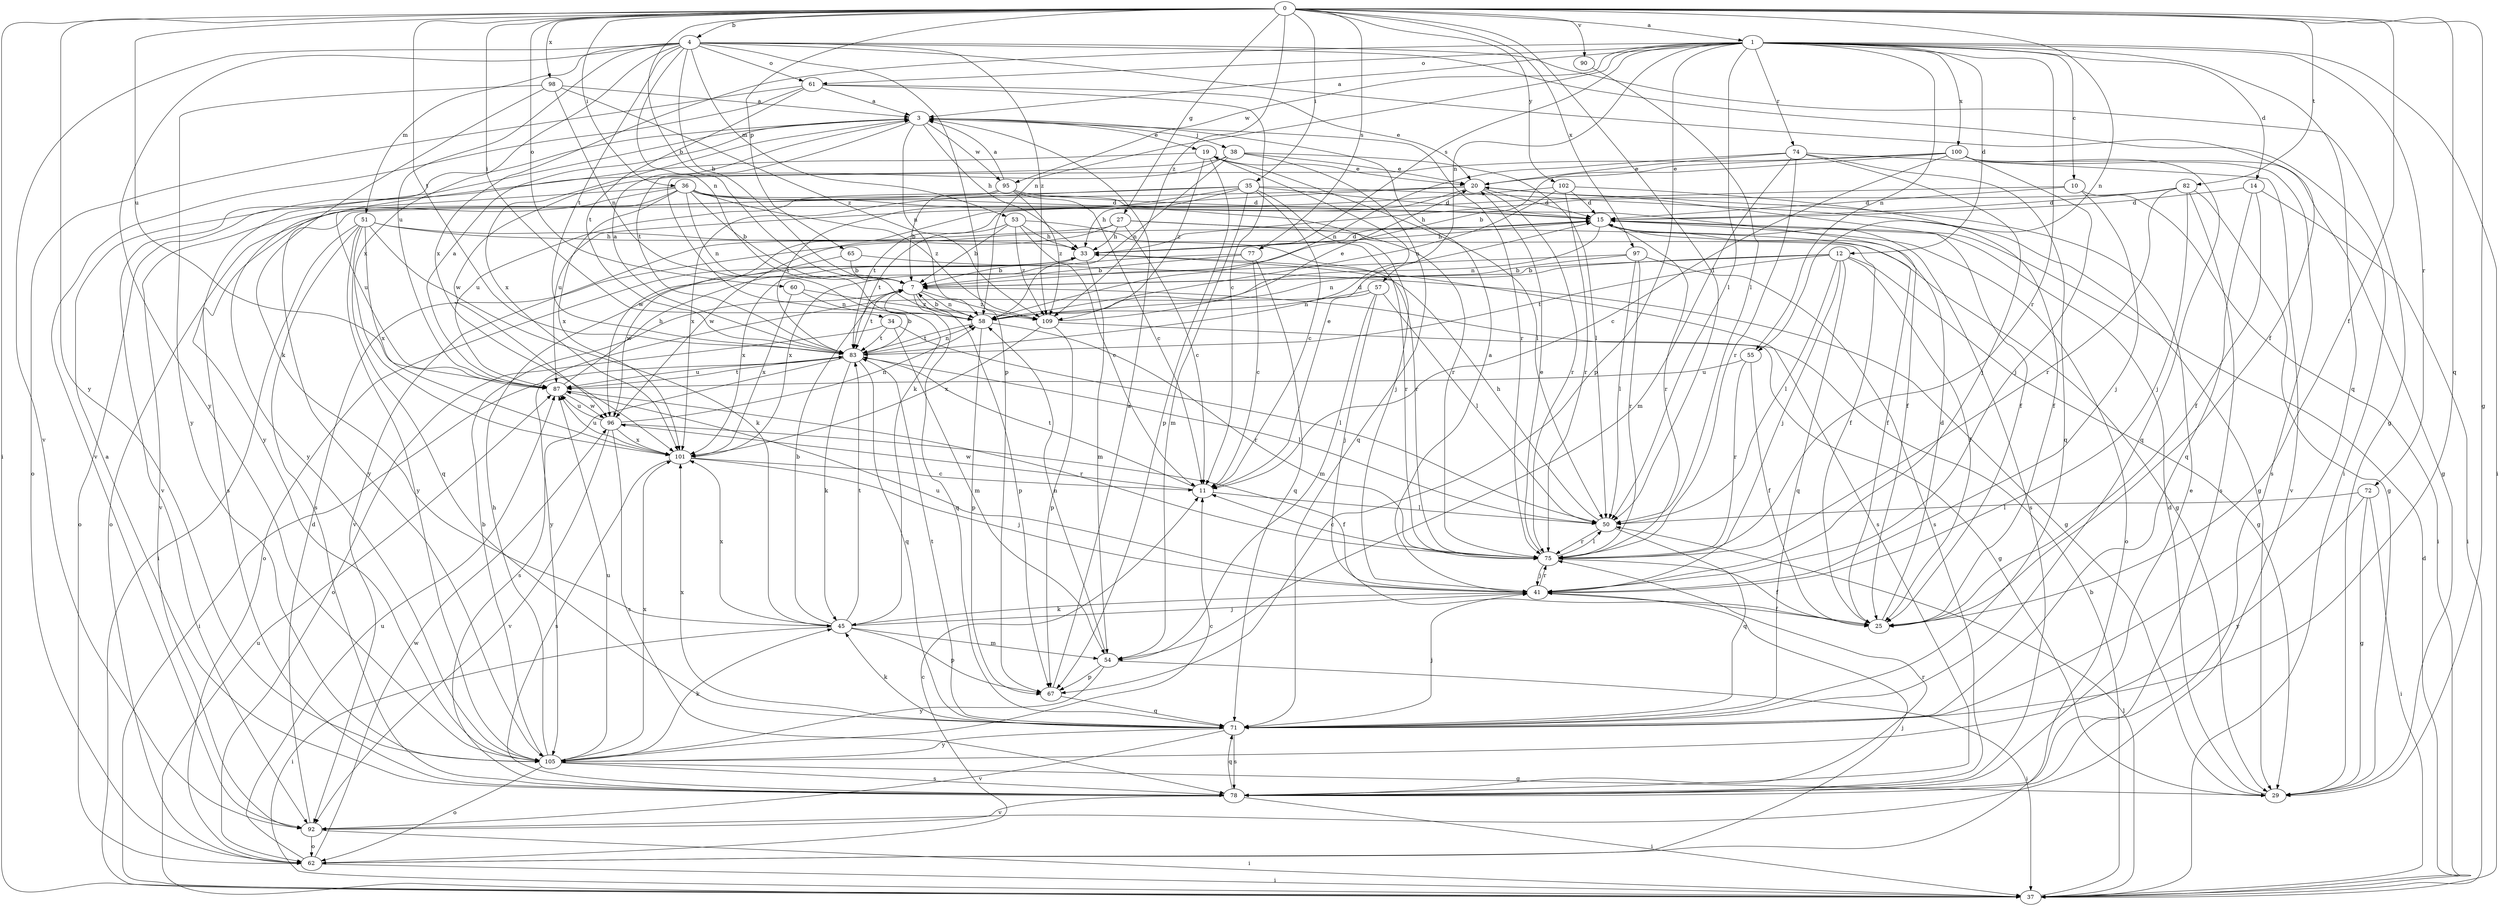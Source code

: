strict digraph  {
0;
1;
3;
4;
7;
10;
11;
12;
14;
15;
19;
20;
25;
27;
29;
33;
34;
35;
36;
37;
38;
41;
45;
50;
51;
53;
54;
55;
57;
58;
60;
61;
62;
65;
67;
71;
72;
74;
75;
77;
78;
82;
83;
87;
90;
92;
95;
96;
97;
98;
100;
101;
102;
105;
109;
0 -> 1  [label=a];
0 -> 4  [label=b];
0 -> 7  [label=b];
0 -> 25  [label=f];
0 -> 27  [label=g];
0 -> 29  [label=g];
0 -> 34  [label=i];
0 -> 35  [label=i];
0 -> 36  [label=i];
0 -> 37  [label=i];
0 -> 50  [label=l];
0 -> 55  [label=n];
0 -> 60  [label=o];
0 -> 65  [label=p];
0 -> 71  [label=q];
0 -> 77  [label=s];
0 -> 82  [label=t];
0 -> 83  [label=t];
0 -> 87  [label=u];
0 -> 90  [label=v];
0 -> 97  [label=x];
0 -> 98  [label=x];
0 -> 102  [label=y];
0 -> 105  [label=y];
0 -> 109  [label=z];
1 -> 3  [label=a];
1 -> 10  [label=c];
1 -> 12  [label=d];
1 -> 14  [label=d];
1 -> 37  [label=i];
1 -> 50  [label=l];
1 -> 55  [label=n];
1 -> 57  [label=n];
1 -> 58  [label=n];
1 -> 61  [label=o];
1 -> 67  [label=p];
1 -> 71  [label=q];
1 -> 72  [label=r];
1 -> 74  [label=r];
1 -> 75  [label=r];
1 -> 77  [label=s];
1 -> 95  [label=w];
1 -> 100  [label=x];
1 -> 101  [label=x];
3 -> 19  [label=e];
3 -> 33  [label=h];
3 -> 38  [label=j];
3 -> 58  [label=n];
3 -> 75  [label=r];
3 -> 83  [label=t];
3 -> 95  [label=w];
3 -> 101  [label=x];
3 -> 105  [label=y];
4 -> 7  [label=b];
4 -> 25  [label=f];
4 -> 29  [label=g];
4 -> 37  [label=i];
4 -> 51  [label=m];
4 -> 53  [label=m];
4 -> 58  [label=n];
4 -> 61  [label=o];
4 -> 67  [label=p];
4 -> 83  [label=t];
4 -> 87  [label=u];
4 -> 92  [label=v];
4 -> 101  [label=x];
4 -> 105  [label=y];
4 -> 109  [label=z];
7 -> 58  [label=n];
7 -> 67  [label=p];
7 -> 71  [label=q];
7 -> 83  [label=t];
7 -> 109  [label=z];
10 -> 15  [label=d];
10 -> 37  [label=i];
10 -> 41  [label=j];
10 -> 83  [label=t];
11 -> 19  [label=e];
11 -> 50  [label=l];
11 -> 83  [label=t];
11 -> 96  [label=w];
12 -> 7  [label=b];
12 -> 25  [label=f];
12 -> 29  [label=g];
12 -> 41  [label=j];
12 -> 50  [label=l];
12 -> 58  [label=n];
12 -> 71  [label=q];
12 -> 83  [label=t];
14 -> 15  [label=d];
14 -> 25  [label=f];
14 -> 37  [label=i];
14 -> 71  [label=q];
15 -> 25  [label=f];
15 -> 33  [label=h];
15 -> 58  [label=n];
15 -> 62  [label=o];
15 -> 75  [label=r];
15 -> 78  [label=s];
19 -> 20  [label=e];
19 -> 50  [label=l];
19 -> 67  [label=p];
19 -> 105  [label=y];
19 -> 109  [label=z];
20 -> 15  [label=d];
20 -> 25  [label=f];
20 -> 62  [label=o];
20 -> 75  [label=r];
20 -> 87  [label=u];
20 -> 96  [label=w];
25 -> 15  [label=d];
27 -> 11  [label=c];
27 -> 25  [label=f];
27 -> 29  [label=g];
27 -> 33  [label=h];
27 -> 92  [label=v];
27 -> 96  [label=w];
29 -> 15  [label=d];
33 -> 7  [label=b];
33 -> 15  [label=d];
33 -> 54  [label=m];
33 -> 62  [label=o];
33 -> 78  [label=s];
34 -> 50  [label=l];
34 -> 54  [label=m];
34 -> 62  [label=o];
34 -> 83  [label=t];
35 -> 11  [label=c];
35 -> 15  [label=d];
35 -> 29  [label=g];
35 -> 33  [label=h];
35 -> 41  [label=j];
35 -> 54  [label=m];
35 -> 83  [label=t];
35 -> 87  [label=u];
35 -> 101  [label=x];
36 -> 7  [label=b];
36 -> 15  [label=d];
36 -> 25  [label=f];
36 -> 58  [label=n];
36 -> 62  [label=o];
36 -> 75  [label=r];
36 -> 87  [label=u];
36 -> 92  [label=v];
36 -> 101  [label=x];
36 -> 109  [label=z];
37 -> 7  [label=b];
37 -> 15  [label=d];
37 -> 50  [label=l];
37 -> 87  [label=u];
38 -> 20  [label=e];
38 -> 50  [label=l];
38 -> 58  [label=n];
38 -> 71  [label=q];
38 -> 92  [label=v];
38 -> 96  [label=w];
41 -> 3  [label=a];
41 -> 25  [label=f];
41 -> 45  [label=k];
41 -> 75  [label=r];
41 -> 87  [label=u];
45 -> 7  [label=b];
45 -> 37  [label=i];
45 -> 41  [label=j];
45 -> 54  [label=m];
45 -> 67  [label=p];
45 -> 83  [label=t];
45 -> 101  [label=x];
50 -> 33  [label=h];
50 -> 71  [label=q];
50 -> 75  [label=r];
51 -> 33  [label=h];
51 -> 37  [label=i];
51 -> 45  [label=k];
51 -> 71  [label=q];
51 -> 75  [label=r];
51 -> 78  [label=s];
51 -> 101  [label=x];
51 -> 105  [label=y];
53 -> 7  [label=b];
53 -> 11  [label=c];
53 -> 33  [label=h];
53 -> 75  [label=r];
53 -> 83  [label=t];
53 -> 109  [label=z];
54 -> 37  [label=i];
54 -> 58  [label=n];
54 -> 67  [label=p];
54 -> 105  [label=y];
55 -> 25  [label=f];
55 -> 75  [label=r];
55 -> 87  [label=u];
57 -> 41  [label=j];
57 -> 50  [label=l];
57 -> 54  [label=m];
57 -> 58  [label=n];
57 -> 105  [label=y];
58 -> 7  [label=b];
58 -> 67  [label=p];
58 -> 75  [label=r];
58 -> 83  [label=t];
60 -> 58  [label=n];
60 -> 101  [label=x];
60 -> 109  [label=z];
61 -> 3  [label=a];
61 -> 11  [label=c];
61 -> 20  [label=e];
61 -> 62  [label=o];
61 -> 83  [label=t];
61 -> 92  [label=v];
62 -> 11  [label=c];
62 -> 37  [label=i];
62 -> 41  [label=j];
62 -> 87  [label=u];
62 -> 96  [label=w];
65 -> 7  [label=b];
65 -> 29  [label=g];
65 -> 96  [label=w];
67 -> 3  [label=a];
67 -> 71  [label=q];
71 -> 41  [label=j];
71 -> 45  [label=k];
71 -> 78  [label=s];
71 -> 83  [label=t];
71 -> 92  [label=v];
71 -> 101  [label=x];
71 -> 105  [label=y];
72 -> 29  [label=g];
72 -> 37  [label=i];
72 -> 50  [label=l];
72 -> 105  [label=y];
74 -> 20  [label=e];
74 -> 41  [label=j];
74 -> 54  [label=m];
74 -> 58  [label=n];
74 -> 71  [label=q];
74 -> 75  [label=r];
74 -> 92  [label=v];
75 -> 11  [label=c];
75 -> 20  [label=e];
75 -> 25  [label=f];
75 -> 41  [label=j];
75 -> 50  [label=l];
77 -> 7  [label=b];
77 -> 11  [label=c];
77 -> 71  [label=q];
77 -> 101  [label=x];
78 -> 3  [label=a];
78 -> 20  [label=e];
78 -> 37  [label=i];
78 -> 71  [label=q];
78 -> 75  [label=r];
78 -> 92  [label=v];
82 -> 15  [label=d];
82 -> 29  [label=g];
82 -> 33  [label=h];
82 -> 41  [label=j];
82 -> 75  [label=r];
82 -> 78  [label=s];
83 -> 3  [label=a];
83 -> 7  [label=b];
83 -> 15  [label=d];
83 -> 37  [label=i];
83 -> 45  [label=k];
83 -> 50  [label=l];
83 -> 58  [label=n];
83 -> 71  [label=q];
83 -> 78  [label=s];
83 -> 87  [label=u];
87 -> 3  [label=a];
87 -> 33  [label=h];
87 -> 75  [label=r];
87 -> 83  [label=t];
87 -> 96  [label=w];
90 -> 50  [label=l];
92 -> 15  [label=d];
92 -> 37  [label=i];
92 -> 62  [label=o];
95 -> 3  [label=a];
95 -> 7  [label=b];
95 -> 11  [label=c];
95 -> 15  [label=d];
95 -> 78  [label=s];
95 -> 109  [label=z];
96 -> 25  [label=f];
96 -> 58  [label=n];
96 -> 78  [label=s];
96 -> 87  [label=u];
96 -> 92  [label=v];
96 -> 101  [label=x];
97 -> 7  [label=b];
97 -> 50  [label=l];
97 -> 75  [label=r];
97 -> 78  [label=s];
97 -> 101  [label=x];
98 -> 3  [label=a];
98 -> 45  [label=k];
98 -> 58  [label=n];
98 -> 105  [label=y];
98 -> 109  [label=z];
100 -> 7  [label=b];
100 -> 11  [label=c];
100 -> 20  [label=e];
100 -> 29  [label=g];
100 -> 41  [label=j];
100 -> 45  [label=k];
100 -> 71  [label=q];
100 -> 78  [label=s];
101 -> 11  [label=c];
101 -> 41  [label=j];
101 -> 78  [label=s];
101 -> 87  [label=u];
102 -> 15  [label=d];
102 -> 25  [label=f];
102 -> 58  [label=n];
102 -> 75  [label=r];
102 -> 105  [label=y];
105 -> 7  [label=b];
105 -> 11  [label=c];
105 -> 29  [label=g];
105 -> 33  [label=h];
105 -> 45  [label=k];
105 -> 62  [label=o];
105 -> 78  [label=s];
105 -> 87  [label=u];
105 -> 101  [label=x];
109 -> 20  [label=e];
109 -> 29  [label=g];
109 -> 67  [label=p];
109 -> 101  [label=x];
}
